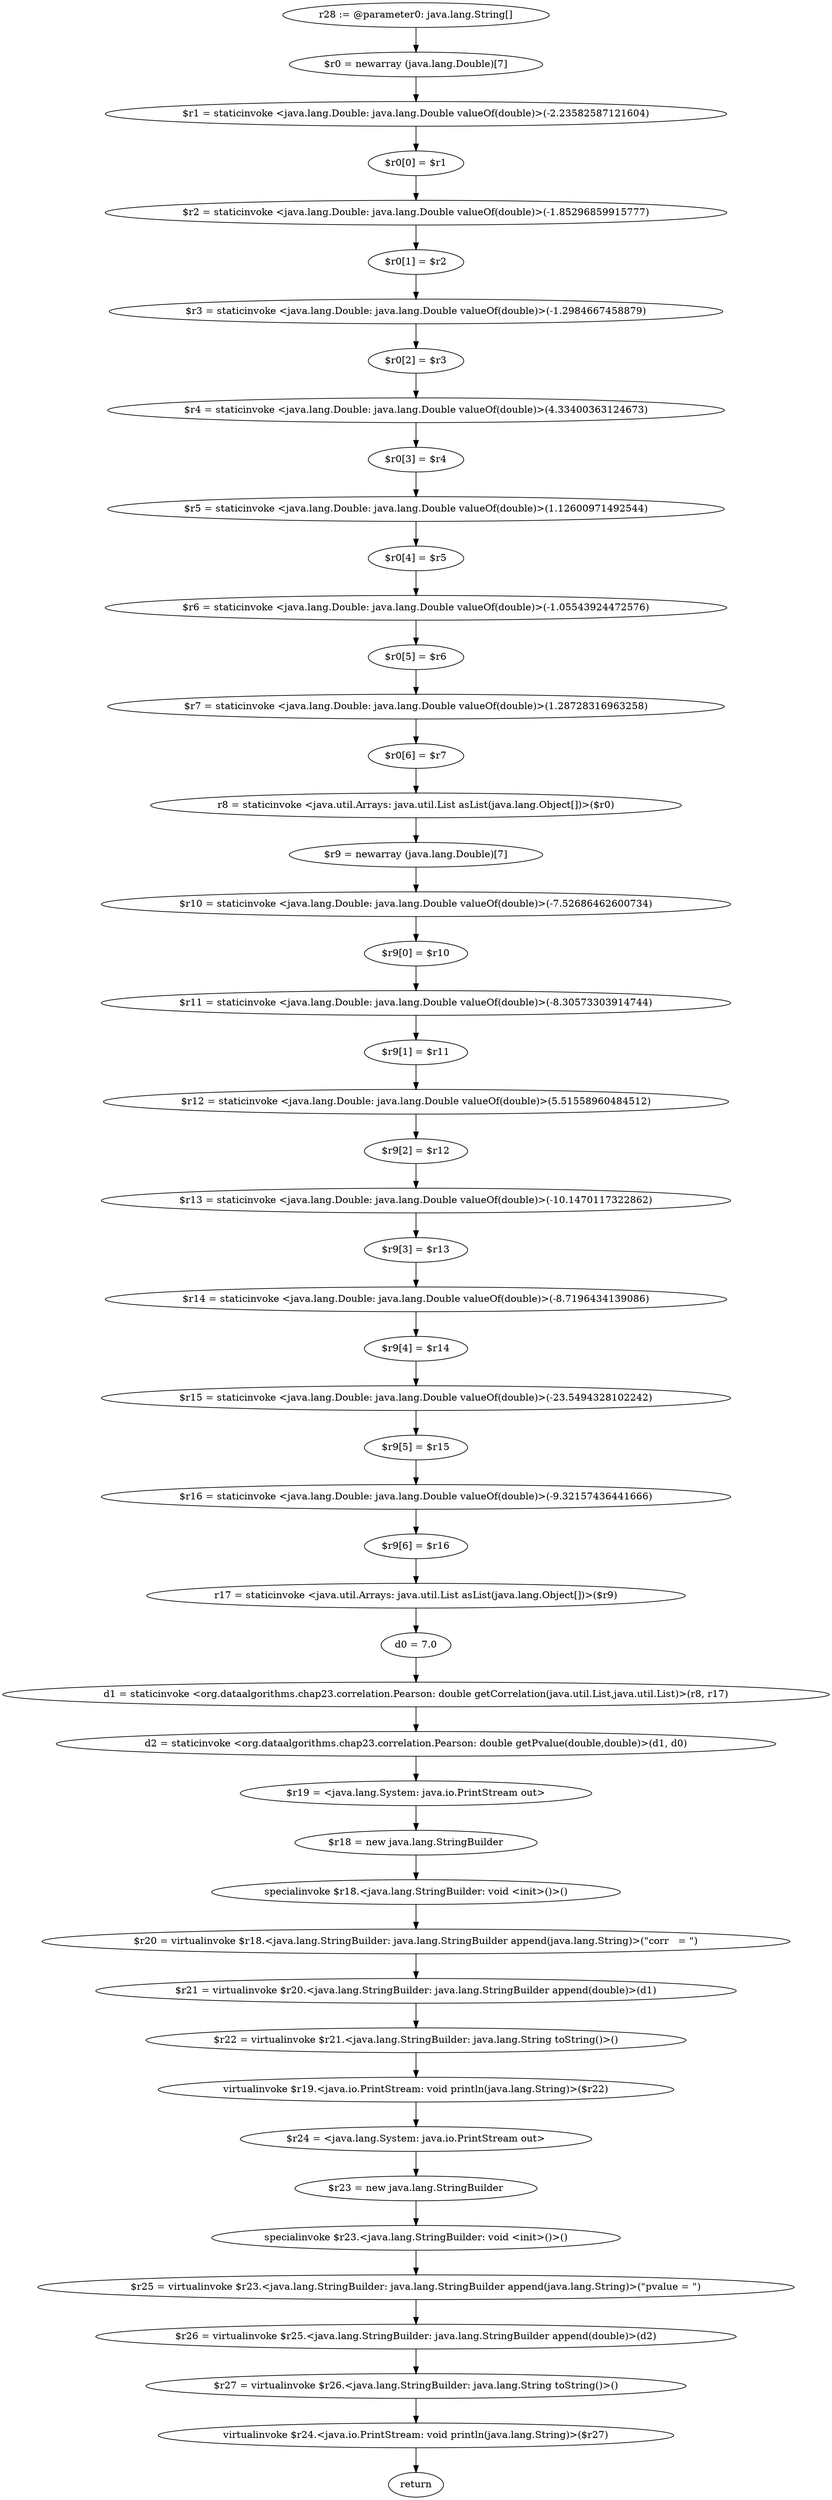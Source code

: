 digraph "unitGraph" {
    "r28 := @parameter0: java.lang.String[]"
    "$r0 = newarray (java.lang.Double)[7]"
    "$r1 = staticinvoke <java.lang.Double: java.lang.Double valueOf(double)>(-2.23582587121604)"
    "$r0[0] = $r1"
    "$r2 = staticinvoke <java.lang.Double: java.lang.Double valueOf(double)>(-1.85296859915777)"
    "$r0[1] = $r2"
    "$r3 = staticinvoke <java.lang.Double: java.lang.Double valueOf(double)>(-1.2984667458879)"
    "$r0[2] = $r3"
    "$r4 = staticinvoke <java.lang.Double: java.lang.Double valueOf(double)>(4.33400363124673)"
    "$r0[3] = $r4"
    "$r5 = staticinvoke <java.lang.Double: java.lang.Double valueOf(double)>(1.12600971492544)"
    "$r0[4] = $r5"
    "$r6 = staticinvoke <java.lang.Double: java.lang.Double valueOf(double)>(-1.05543924472576)"
    "$r0[5] = $r6"
    "$r7 = staticinvoke <java.lang.Double: java.lang.Double valueOf(double)>(1.28728316963258)"
    "$r0[6] = $r7"
    "r8 = staticinvoke <java.util.Arrays: java.util.List asList(java.lang.Object[])>($r0)"
    "$r9 = newarray (java.lang.Double)[7]"
    "$r10 = staticinvoke <java.lang.Double: java.lang.Double valueOf(double)>(-7.52686462600734)"
    "$r9[0] = $r10"
    "$r11 = staticinvoke <java.lang.Double: java.lang.Double valueOf(double)>(-8.30573303914744)"
    "$r9[1] = $r11"
    "$r12 = staticinvoke <java.lang.Double: java.lang.Double valueOf(double)>(5.51558960484512)"
    "$r9[2] = $r12"
    "$r13 = staticinvoke <java.lang.Double: java.lang.Double valueOf(double)>(-10.1470117322862)"
    "$r9[3] = $r13"
    "$r14 = staticinvoke <java.lang.Double: java.lang.Double valueOf(double)>(-8.7196434139086)"
    "$r9[4] = $r14"
    "$r15 = staticinvoke <java.lang.Double: java.lang.Double valueOf(double)>(-23.5494328102242)"
    "$r9[5] = $r15"
    "$r16 = staticinvoke <java.lang.Double: java.lang.Double valueOf(double)>(-9.32157436441666)"
    "$r9[6] = $r16"
    "r17 = staticinvoke <java.util.Arrays: java.util.List asList(java.lang.Object[])>($r9)"
    "d0 = 7.0"
    "d1 = staticinvoke <org.dataalgorithms.chap23.correlation.Pearson: double getCorrelation(java.util.List,java.util.List)>(r8, r17)"
    "d2 = staticinvoke <org.dataalgorithms.chap23.correlation.Pearson: double getPvalue(double,double)>(d1, d0)"
    "$r19 = <java.lang.System: java.io.PrintStream out>"
    "$r18 = new java.lang.StringBuilder"
    "specialinvoke $r18.<java.lang.StringBuilder: void <init>()>()"
    "$r20 = virtualinvoke $r18.<java.lang.StringBuilder: java.lang.StringBuilder append(java.lang.String)>(\"corr   = \")"
    "$r21 = virtualinvoke $r20.<java.lang.StringBuilder: java.lang.StringBuilder append(double)>(d1)"
    "$r22 = virtualinvoke $r21.<java.lang.StringBuilder: java.lang.String toString()>()"
    "virtualinvoke $r19.<java.io.PrintStream: void println(java.lang.String)>($r22)"
    "$r24 = <java.lang.System: java.io.PrintStream out>"
    "$r23 = new java.lang.StringBuilder"
    "specialinvoke $r23.<java.lang.StringBuilder: void <init>()>()"
    "$r25 = virtualinvoke $r23.<java.lang.StringBuilder: java.lang.StringBuilder append(java.lang.String)>(\"pvalue = \")"
    "$r26 = virtualinvoke $r25.<java.lang.StringBuilder: java.lang.StringBuilder append(double)>(d2)"
    "$r27 = virtualinvoke $r26.<java.lang.StringBuilder: java.lang.String toString()>()"
    "virtualinvoke $r24.<java.io.PrintStream: void println(java.lang.String)>($r27)"
    "return"
    "r28 := @parameter0: java.lang.String[]"->"$r0 = newarray (java.lang.Double)[7]";
    "$r0 = newarray (java.lang.Double)[7]"->"$r1 = staticinvoke <java.lang.Double: java.lang.Double valueOf(double)>(-2.23582587121604)";
    "$r1 = staticinvoke <java.lang.Double: java.lang.Double valueOf(double)>(-2.23582587121604)"->"$r0[0] = $r1";
    "$r0[0] = $r1"->"$r2 = staticinvoke <java.lang.Double: java.lang.Double valueOf(double)>(-1.85296859915777)";
    "$r2 = staticinvoke <java.lang.Double: java.lang.Double valueOf(double)>(-1.85296859915777)"->"$r0[1] = $r2";
    "$r0[1] = $r2"->"$r3 = staticinvoke <java.lang.Double: java.lang.Double valueOf(double)>(-1.2984667458879)";
    "$r3 = staticinvoke <java.lang.Double: java.lang.Double valueOf(double)>(-1.2984667458879)"->"$r0[2] = $r3";
    "$r0[2] = $r3"->"$r4 = staticinvoke <java.lang.Double: java.lang.Double valueOf(double)>(4.33400363124673)";
    "$r4 = staticinvoke <java.lang.Double: java.lang.Double valueOf(double)>(4.33400363124673)"->"$r0[3] = $r4";
    "$r0[3] = $r4"->"$r5 = staticinvoke <java.lang.Double: java.lang.Double valueOf(double)>(1.12600971492544)";
    "$r5 = staticinvoke <java.lang.Double: java.lang.Double valueOf(double)>(1.12600971492544)"->"$r0[4] = $r5";
    "$r0[4] = $r5"->"$r6 = staticinvoke <java.lang.Double: java.lang.Double valueOf(double)>(-1.05543924472576)";
    "$r6 = staticinvoke <java.lang.Double: java.lang.Double valueOf(double)>(-1.05543924472576)"->"$r0[5] = $r6";
    "$r0[5] = $r6"->"$r7 = staticinvoke <java.lang.Double: java.lang.Double valueOf(double)>(1.28728316963258)";
    "$r7 = staticinvoke <java.lang.Double: java.lang.Double valueOf(double)>(1.28728316963258)"->"$r0[6] = $r7";
    "$r0[6] = $r7"->"r8 = staticinvoke <java.util.Arrays: java.util.List asList(java.lang.Object[])>($r0)";
    "r8 = staticinvoke <java.util.Arrays: java.util.List asList(java.lang.Object[])>($r0)"->"$r9 = newarray (java.lang.Double)[7]";
    "$r9 = newarray (java.lang.Double)[7]"->"$r10 = staticinvoke <java.lang.Double: java.lang.Double valueOf(double)>(-7.52686462600734)";
    "$r10 = staticinvoke <java.lang.Double: java.lang.Double valueOf(double)>(-7.52686462600734)"->"$r9[0] = $r10";
    "$r9[0] = $r10"->"$r11 = staticinvoke <java.lang.Double: java.lang.Double valueOf(double)>(-8.30573303914744)";
    "$r11 = staticinvoke <java.lang.Double: java.lang.Double valueOf(double)>(-8.30573303914744)"->"$r9[1] = $r11";
    "$r9[1] = $r11"->"$r12 = staticinvoke <java.lang.Double: java.lang.Double valueOf(double)>(5.51558960484512)";
    "$r12 = staticinvoke <java.lang.Double: java.lang.Double valueOf(double)>(5.51558960484512)"->"$r9[2] = $r12";
    "$r9[2] = $r12"->"$r13 = staticinvoke <java.lang.Double: java.lang.Double valueOf(double)>(-10.1470117322862)";
    "$r13 = staticinvoke <java.lang.Double: java.lang.Double valueOf(double)>(-10.1470117322862)"->"$r9[3] = $r13";
    "$r9[3] = $r13"->"$r14 = staticinvoke <java.lang.Double: java.lang.Double valueOf(double)>(-8.7196434139086)";
    "$r14 = staticinvoke <java.lang.Double: java.lang.Double valueOf(double)>(-8.7196434139086)"->"$r9[4] = $r14";
    "$r9[4] = $r14"->"$r15 = staticinvoke <java.lang.Double: java.lang.Double valueOf(double)>(-23.5494328102242)";
    "$r15 = staticinvoke <java.lang.Double: java.lang.Double valueOf(double)>(-23.5494328102242)"->"$r9[5] = $r15";
    "$r9[5] = $r15"->"$r16 = staticinvoke <java.lang.Double: java.lang.Double valueOf(double)>(-9.32157436441666)";
    "$r16 = staticinvoke <java.lang.Double: java.lang.Double valueOf(double)>(-9.32157436441666)"->"$r9[6] = $r16";
    "$r9[6] = $r16"->"r17 = staticinvoke <java.util.Arrays: java.util.List asList(java.lang.Object[])>($r9)";
    "r17 = staticinvoke <java.util.Arrays: java.util.List asList(java.lang.Object[])>($r9)"->"d0 = 7.0";
    "d0 = 7.0"->"d1 = staticinvoke <org.dataalgorithms.chap23.correlation.Pearson: double getCorrelation(java.util.List,java.util.List)>(r8, r17)";
    "d1 = staticinvoke <org.dataalgorithms.chap23.correlation.Pearson: double getCorrelation(java.util.List,java.util.List)>(r8, r17)"->"d2 = staticinvoke <org.dataalgorithms.chap23.correlation.Pearson: double getPvalue(double,double)>(d1, d0)";
    "d2 = staticinvoke <org.dataalgorithms.chap23.correlation.Pearson: double getPvalue(double,double)>(d1, d0)"->"$r19 = <java.lang.System: java.io.PrintStream out>";
    "$r19 = <java.lang.System: java.io.PrintStream out>"->"$r18 = new java.lang.StringBuilder";
    "$r18 = new java.lang.StringBuilder"->"specialinvoke $r18.<java.lang.StringBuilder: void <init>()>()";
    "specialinvoke $r18.<java.lang.StringBuilder: void <init>()>()"->"$r20 = virtualinvoke $r18.<java.lang.StringBuilder: java.lang.StringBuilder append(java.lang.String)>(\"corr   = \")";
    "$r20 = virtualinvoke $r18.<java.lang.StringBuilder: java.lang.StringBuilder append(java.lang.String)>(\"corr   = \")"->"$r21 = virtualinvoke $r20.<java.lang.StringBuilder: java.lang.StringBuilder append(double)>(d1)";
    "$r21 = virtualinvoke $r20.<java.lang.StringBuilder: java.lang.StringBuilder append(double)>(d1)"->"$r22 = virtualinvoke $r21.<java.lang.StringBuilder: java.lang.String toString()>()";
    "$r22 = virtualinvoke $r21.<java.lang.StringBuilder: java.lang.String toString()>()"->"virtualinvoke $r19.<java.io.PrintStream: void println(java.lang.String)>($r22)";
    "virtualinvoke $r19.<java.io.PrintStream: void println(java.lang.String)>($r22)"->"$r24 = <java.lang.System: java.io.PrintStream out>";
    "$r24 = <java.lang.System: java.io.PrintStream out>"->"$r23 = new java.lang.StringBuilder";
    "$r23 = new java.lang.StringBuilder"->"specialinvoke $r23.<java.lang.StringBuilder: void <init>()>()";
    "specialinvoke $r23.<java.lang.StringBuilder: void <init>()>()"->"$r25 = virtualinvoke $r23.<java.lang.StringBuilder: java.lang.StringBuilder append(java.lang.String)>(\"pvalue = \")";
    "$r25 = virtualinvoke $r23.<java.lang.StringBuilder: java.lang.StringBuilder append(java.lang.String)>(\"pvalue = \")"->"$r26 = virtualinvoke $r25.<java.lang.StringBuilder: java.lang.StringBuilder append(double)>(d2)";
    "$r26 = virtualinvoke $r25.<java.lang.StringBuilder: java.lang.StringBuilder append(double)>(d2)"->"$r27 = virtualinvoke $r26.<java.lang.StringBuilder: java.lang.String toString()>()";
    "$r27 = virtualinvoke $r26.<java.lang.StringBuilder: java.lang.String toString()>()"->"virtualinvoke $r24.<java.io.PrintStream: void println(java.lang.String)>($r27)";
    "virtualinvoke $r24.<java.io.PrintStream: void println(java.lang.String)>($r27)"->"return";
}
